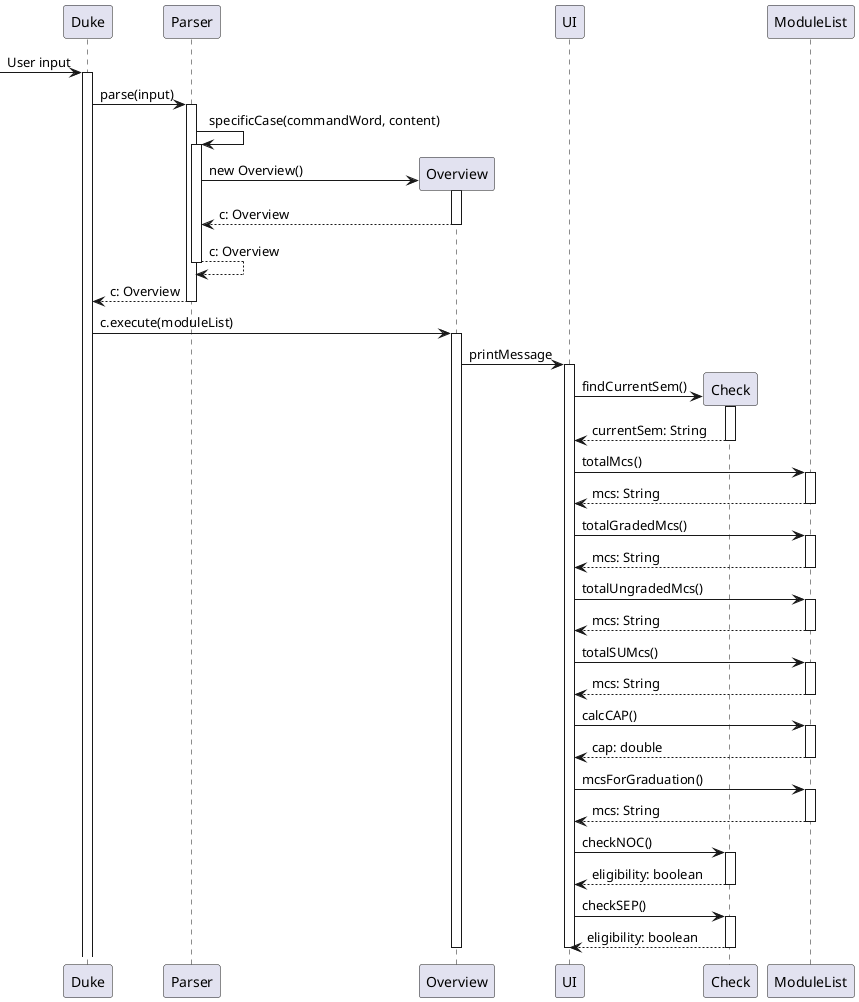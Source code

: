 'https://plantuml.com/sequence-diagram

@startuml
[-> Duke: User input
activate Duke
Duke -> Parser: parse(input)
activate Parser
Parser -> Parser: specificCase(commandWord, content)
activate Parser
create Overview
Parser -> Overview: new Overview()
activate Overview
return c: Overview
return c: Overview
return c: Overview
deactivate Parser
Duke -> Overview: c.execute(moduleList)
activate Overview
Overview -> UI: printMessage
activate UI
create Check
UI -> Check: findCurrentSem()
activate Check
return currentSem: String
UI -> ModuleList: totalMcs()
activate ModuleList
return mcs: String
UI -> ModuleList: totalGradedMcs()
activate ModuleList
return mcs: String
UI -> ModuleList: totalUngradedMcs()
activate ModuleList
return mcs: String
UI -> ModuleList: totalSUMcs()
activate ModuleList
return mcs: String
UI -> ModuleList: calcCAP()
activate ModuleList
return cap: double
UI -> ModuleList: mcsForGraduation()
activate ModuleList
return mcs: String
UI -> Check: checkNOC()
activate Check
return eligibility: boolean
UI -> Check: checkSEP()
activate Check
return eligibility: boolean
deactivate UI
deactivate Overview

@enduml